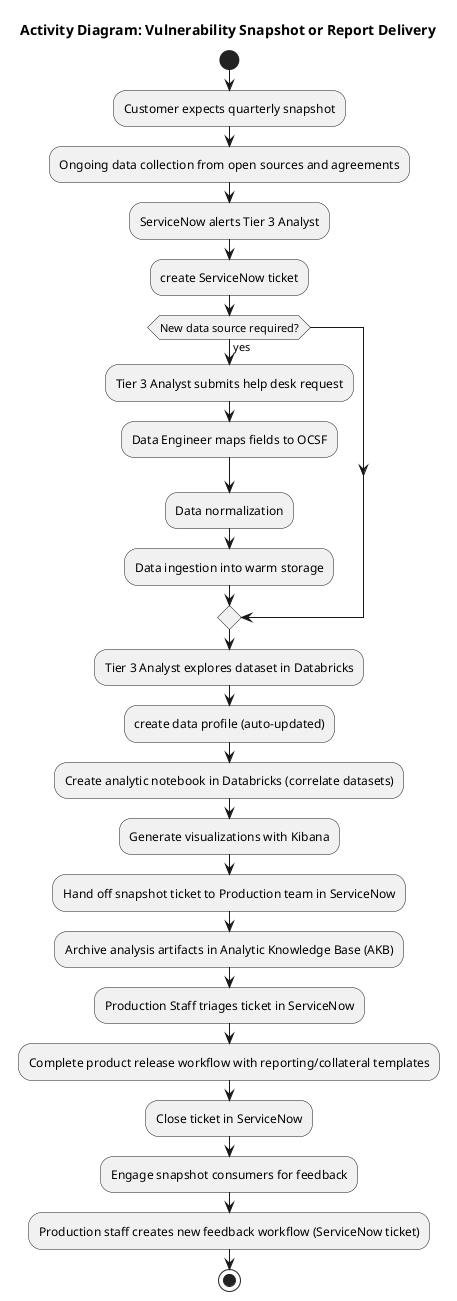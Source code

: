 @startuml
	title Activity Diagram: Vulnerability Snapshot or Report Delivery
	
	start
	
	:Customer expects quarterly snapshot;
	:Ongoing data collection from open sources and agreements;
	
	:ServiceNow alerts Tier 3 Analyst;
	:create ServiceNow ticket;
	
	if (New data source required?) then (yes)
	  :Tier 3 Analyst submits help desk request;
	  :Data Engineer maps fields to OCSF;
	  :Data normalization;
	  :Data ingestion into warm storage;
	endif
	
	:Tier 3 Analyst explores dataset in Databricks;
	:create data profile (auto-updated);
	
	:Create analytic notebook in Databricks (correlate datasets);
	:Generate visualizations with Kibana;
	:Hand off snapshot ticket to Production team in ServiceNow;
	:Archive analysis artifacts in Analytic Knowledge Base (AKB);
	
	:Production Staff triages ticket in ServiceNow;
	:Complete product release workflow with reporting/collateral templates;
	:Close ticket in ServiceNow;
	
	:Engage snapshot consumers for feedback;
	:Production staff creates new feedback workflow (ServiceNow ticket);
	
	stop
@enduml
